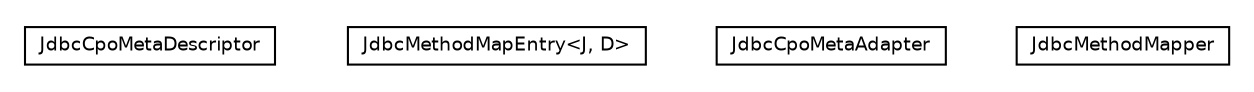 #!/usr/local/bin/dot
#
# Class diagram 
# Generated by UmlGraph version 4.6 (http://www.spinellis.gr/sw/umlgraph)
#

digraph G {
	edge [fontname="Helvetica",fontsize=10,labelfontname="Helvetica",labelfontsize=10];
	node [fontname="Helvetica",fontsize=10,shape=plaintext];
	// org.synchronoss.cpo.jdbc.meta.JdbcCpoMetaDescriptor
	c4424 [label=<<table border="0" cellborder="1" cellspacing="0" cellpadding="2" port="p" href="./JdbcCpoMetaDescriptor.html">
		<tr><td><table border="0" cellspacing="0" cellpadding="1">
			<tr><td> JdbcCpoMetaDescriptor </td></tr>
		</table></td></tr>
		</table>>, fontname="Helvetica", fontcolor="black", fontsize=9.0];
	// org.synchronoss.cpo.jdbc.meta.JdbcMethodMapEntry<J, D>
	c4425 [label=<<table border="0" cellborder="1" cellspacing="0" cellpadding="2" port="p" href="./JdbcMethodMapEntry.html">
		<tr><td><table border="0" cellspacing="0" cellpadding="1">
			<tr><td> JdbcMethodMapEntry&lt;J, D&gt; </td></tr>
		</table></td></tr>
		</table>>, fontname="Helvetica", fontcolor="black", fontsize=9.0];
	// org.synchronoss.cpo.jdbc.meta.JdbcCpoMetaAdapter
	c4426 [label=<<table border="0" cellborder="1" cellspacing="0" cellpadding="2" port="p" href="./JdbcCpoMetaAdapter.html">
		<tr><td><table border="0" cellspacing="0" cellpadding="1">
			<tr><td> JdbcCpoMetaAdapter </td></tr>
		</table></td></tr>
		</table>>, fontname="Helvetica", fontcolor="black", fontsize=9.0];
	// org.synchronoss.cpo.jdbc.meta.JdbcMethodMapper
	c4427 [label=<<table border="0" cellborder="1" cellspacing="0" cellpadding="2" port="p" href="./JdbcMethodMapper.html">
		<tr><td><table border="0" cellspacing="0" cellpadding="1">
			<tr><td> JdbcMethodMapper </td></tr>
		</table></td></tr>
		</table>>, fontname="Helvetica", fontcolor="black", fontsize=9.0];
}

